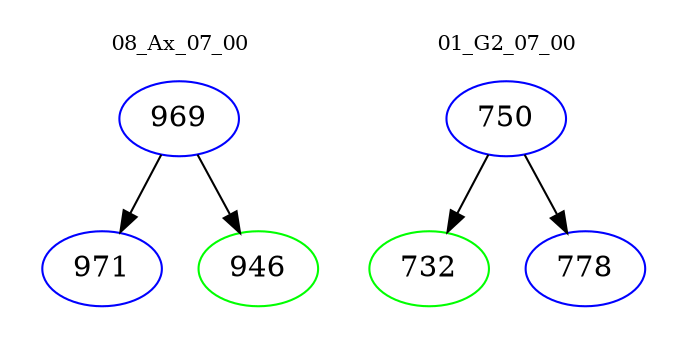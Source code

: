 digraph{
subgraph cluster_0 {
color = white
label = "08_Ax_07_00";
fontsize=10;
T0_969 [label="969", color="blue"]
T0_969 -> T0_971 [color="black"]
T0_971 [label="971", color="blue"]
T0_969 -> T0_946 [color="black"]
T0_946 [label="946", color="green"]
}
subgraph cluster_1 {
color = white
label = "01_G2_07_00";
fontsize=10;
T1_750 [label="750", color="blue"]
T1_750 -> T1_732 [color="black"]
T1_732 [label="732", color="green"]
T1_750 -> T1_778 [color="black"]
T1_778 [label="778", color="blue"]
}
}
